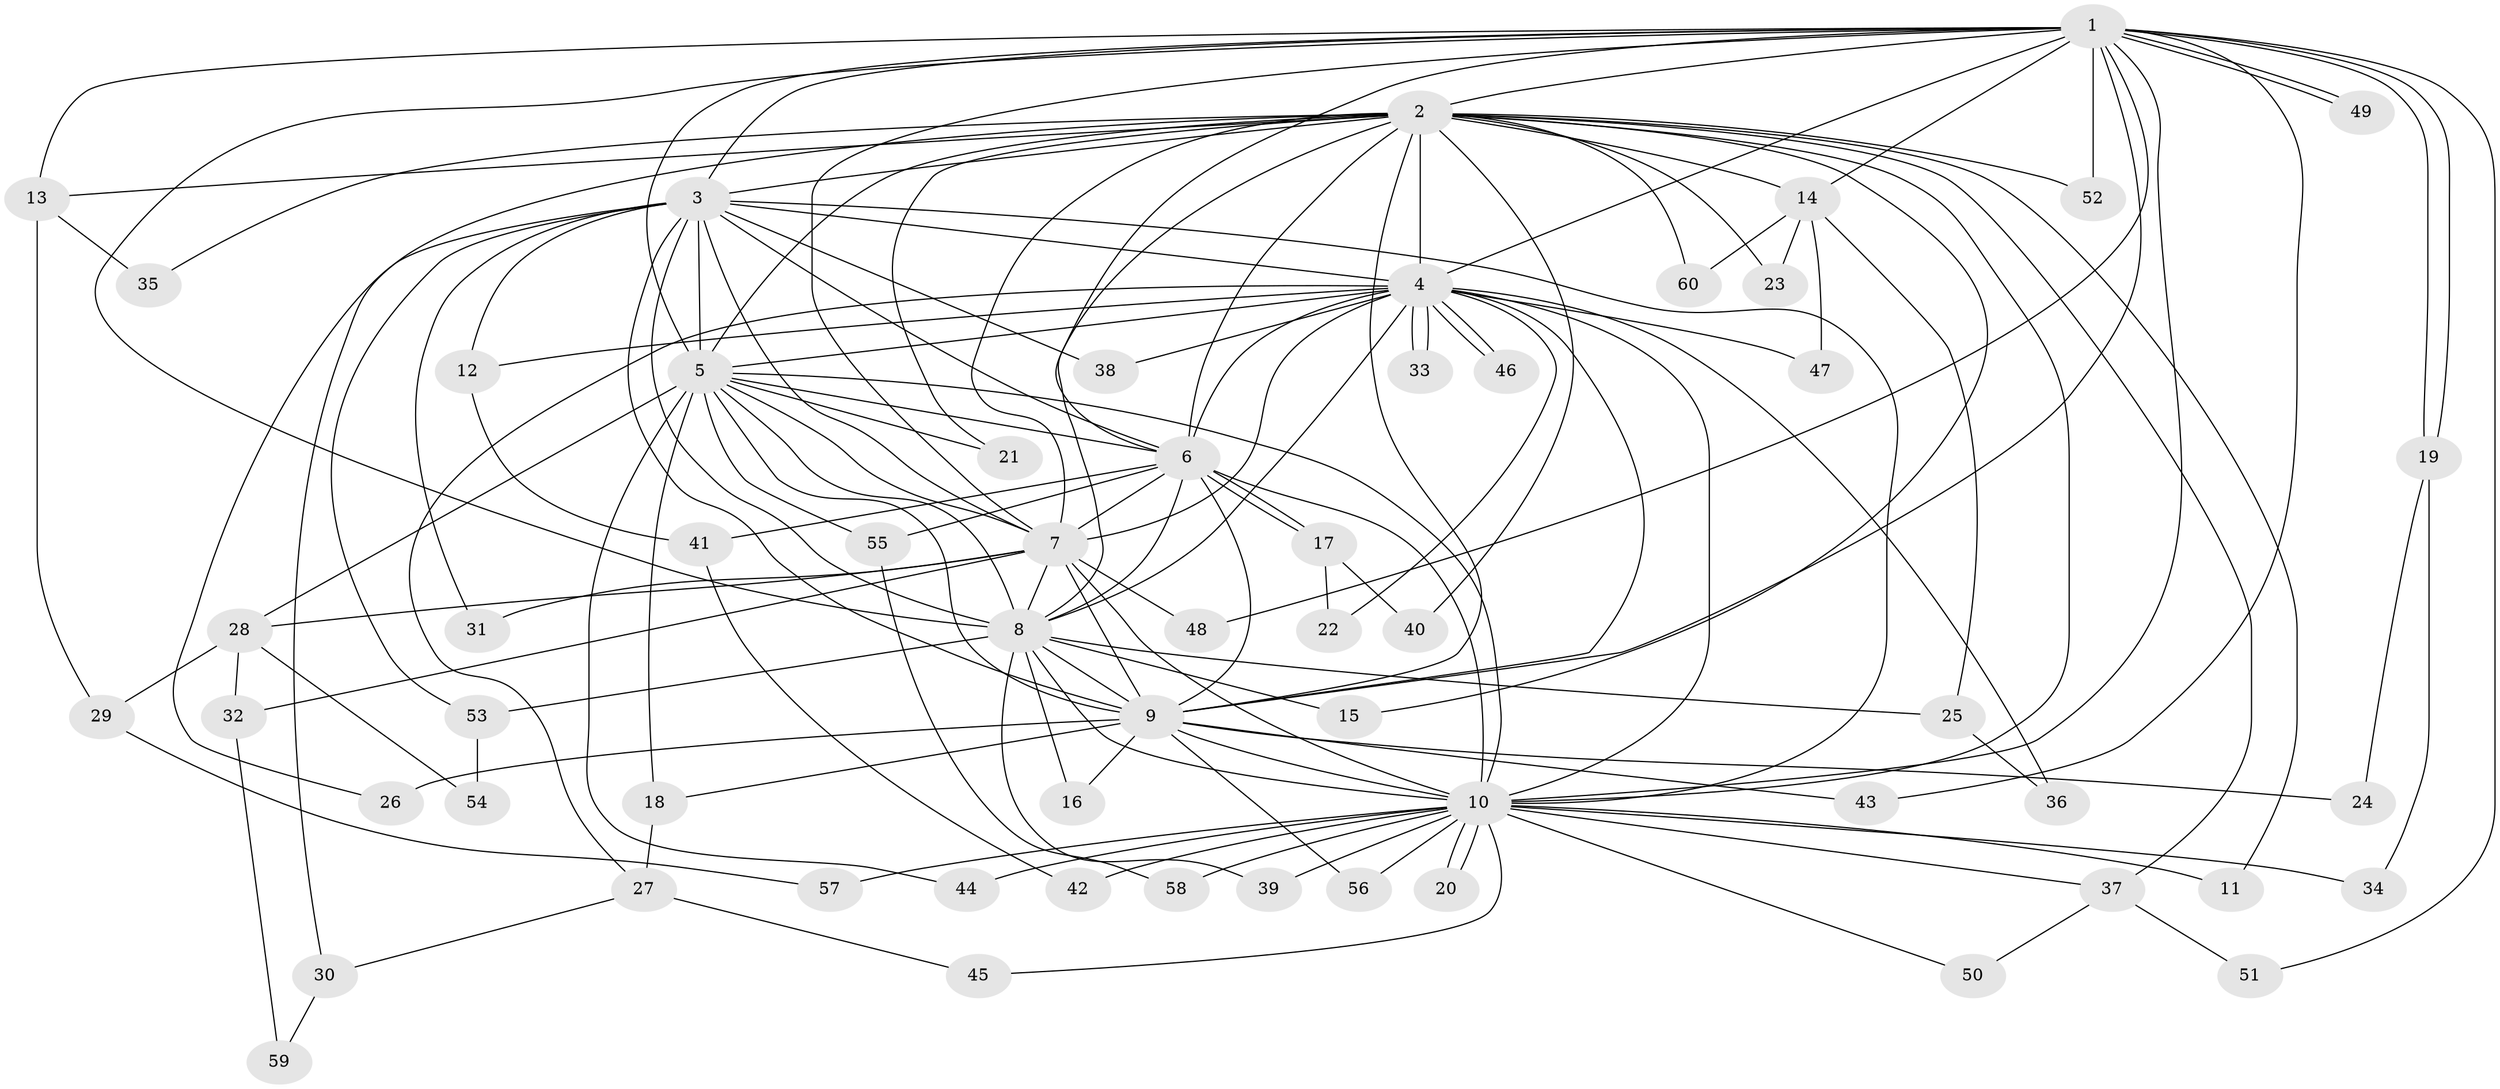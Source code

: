// coarse degree distribution, {9: 0.14285714285714285, 10: 0.09523809523809523, 8: 0.047619047619047616, 16: 0.047619047619047616, 7: 0.047619047619047616, 5: 0.19047619047619047, 3: 0.19047619047619047, 4: 0.14285714285714285, 2: 0.09523809523809523}
// Generated by graph-tools (version 1.1) at 2025/49/03/04/25 22:49:18]
// undirected, 60 vertices, 145 edges
graph export_dot {
  node [color=gray90,style=filled];
  1;
  2;
  3;
  4;
  5;
  6;
  7;
  8;
  9;
  10;
  11;
  12;
  13;
  14;
  15;
  16;
  17;
  18;
  19;
  20;
  21;
  22;
  23;
  24;
  25;
  26;
  27;
  28;
  29;
  30;
  31;
  32;
  33;
  34;
  35;
  36;
  37;
  38;
  39;
  40;
  41;
  42;
  43;
  44;
  45;
  46;
  47;
  48;
  49;
  50;
  51;
  52;
  53;
  54;
  55;
  56;
  57;
  58;
  59;
  60;
  1 -- 2;
  1 -- 3;
  1 -- 4;
  1 -- 5;
  1 -- 6;
  1 -- 7;
  1 -- 8;
  1 -- 9;
  1 -- 10;
  1 -- 13;
  1 -- 14;
  1 -- 19;
  1 -- 19;
  1 -- 43;
  1 -- 48;
  1 -- 49;
  1 -- 49;
  1 -- 51;
  1 -- 52;
  2 -- 3;
  2 -- 4;
  2 -- 5;
  2 -- 6;
  2 -- 7;
  2 -- 8;
  2 -- 9;
  2 -- 10;
  2 -- 11;
  2 -- 13;
  2 -- 14;
  2 -- 15;
  2 -- 21;
  2 -- 23;
  2 -- 30;
  2 -- 35;
  2 -- 37;
  2 -- 40;
  2 -- 52;
  2 -- 60;
  3 -- 4;
  3 -- 5;
  3 -- 6;
  3 -- 7;
  3 -- 8;
  3 -- 9;
  3 -- 10;
  3 -- 12;
  3 -- 26;
  3 -- 31;
  3 -- 38;
  3 -- 53;
  4 -- 5;
  4 -- 6;
  4 -- 7;
  4 -- 8;
  4 -- 9;
  4 -- 10;
  4 -- 12;
  4 -- 22;
  4 -- 27;
  4 -- 33;
  4 -- 33;
  4 -- 36;
  4 -- 38;
  4 -- 46;
  4 -- 46;
  4 -- 47;
  5 -- 6;
  5 -- 7;
  5 -- 8;
  5 -- 9;
  5 -- 10;
  5 -- 18;
  5 -- 21;
  5 -- 28;
  5 -- 44;
  5 -- 55;
  6 -- 7;
  6 -- 8;
  6 -- 9;
  6 -- 10;
  6 -- 17;
  6 -- 17;
  6 -- 41;
  6 -- 55;
  7 -- 8;
  7 -- 9;
  7 -- 10;
  7 -- 28;
  7 -- 31;
  7 -- 32;
  7 -- 48;
  8 -- 9;
  8 -- 10;
  8 -- 15;
  8 -- 16;
  8 -- 25;
  8 -- 39;
  8 -- 53;
  9 -- 10;
  9 -- 16;
  9 -- 18;
  9 -- 24;
  9 -- 26;
  9 -- 43;
  9 -- 56;
  10 -- 11;
  10 -- 20;
  10 -- 20;
  10 -- 34;
  10 -- 37;
  10 -- 39;
  10 -- 42;
  10 -- 44;
  10 -- 45;
  10 -- 50;
  10 -- 56;
  10 -- 57;
  10 -- 58;
  12 -- 41;
  13 -- 29;
  13 -- 35;
  14 -- 23;
  14 -- 25;
  14 -- 47;
  14 -- 60;
  17 -- 22;
  17 -- 40;
  18 -- 27;
  19 -- 24;
  19 -- 34;
  25 -- 36;
  27 -- 30;
  27 -- 45;
  28 -- 29;
  28 -- 32;
  28 -- 54;
  29 -- 57;
  30 -- 59;
  32 -- 59;
  37 -- 50;
  37 -- 51;
  41 -- 42;
  53 -- 54;
  55 -- 58;
}
